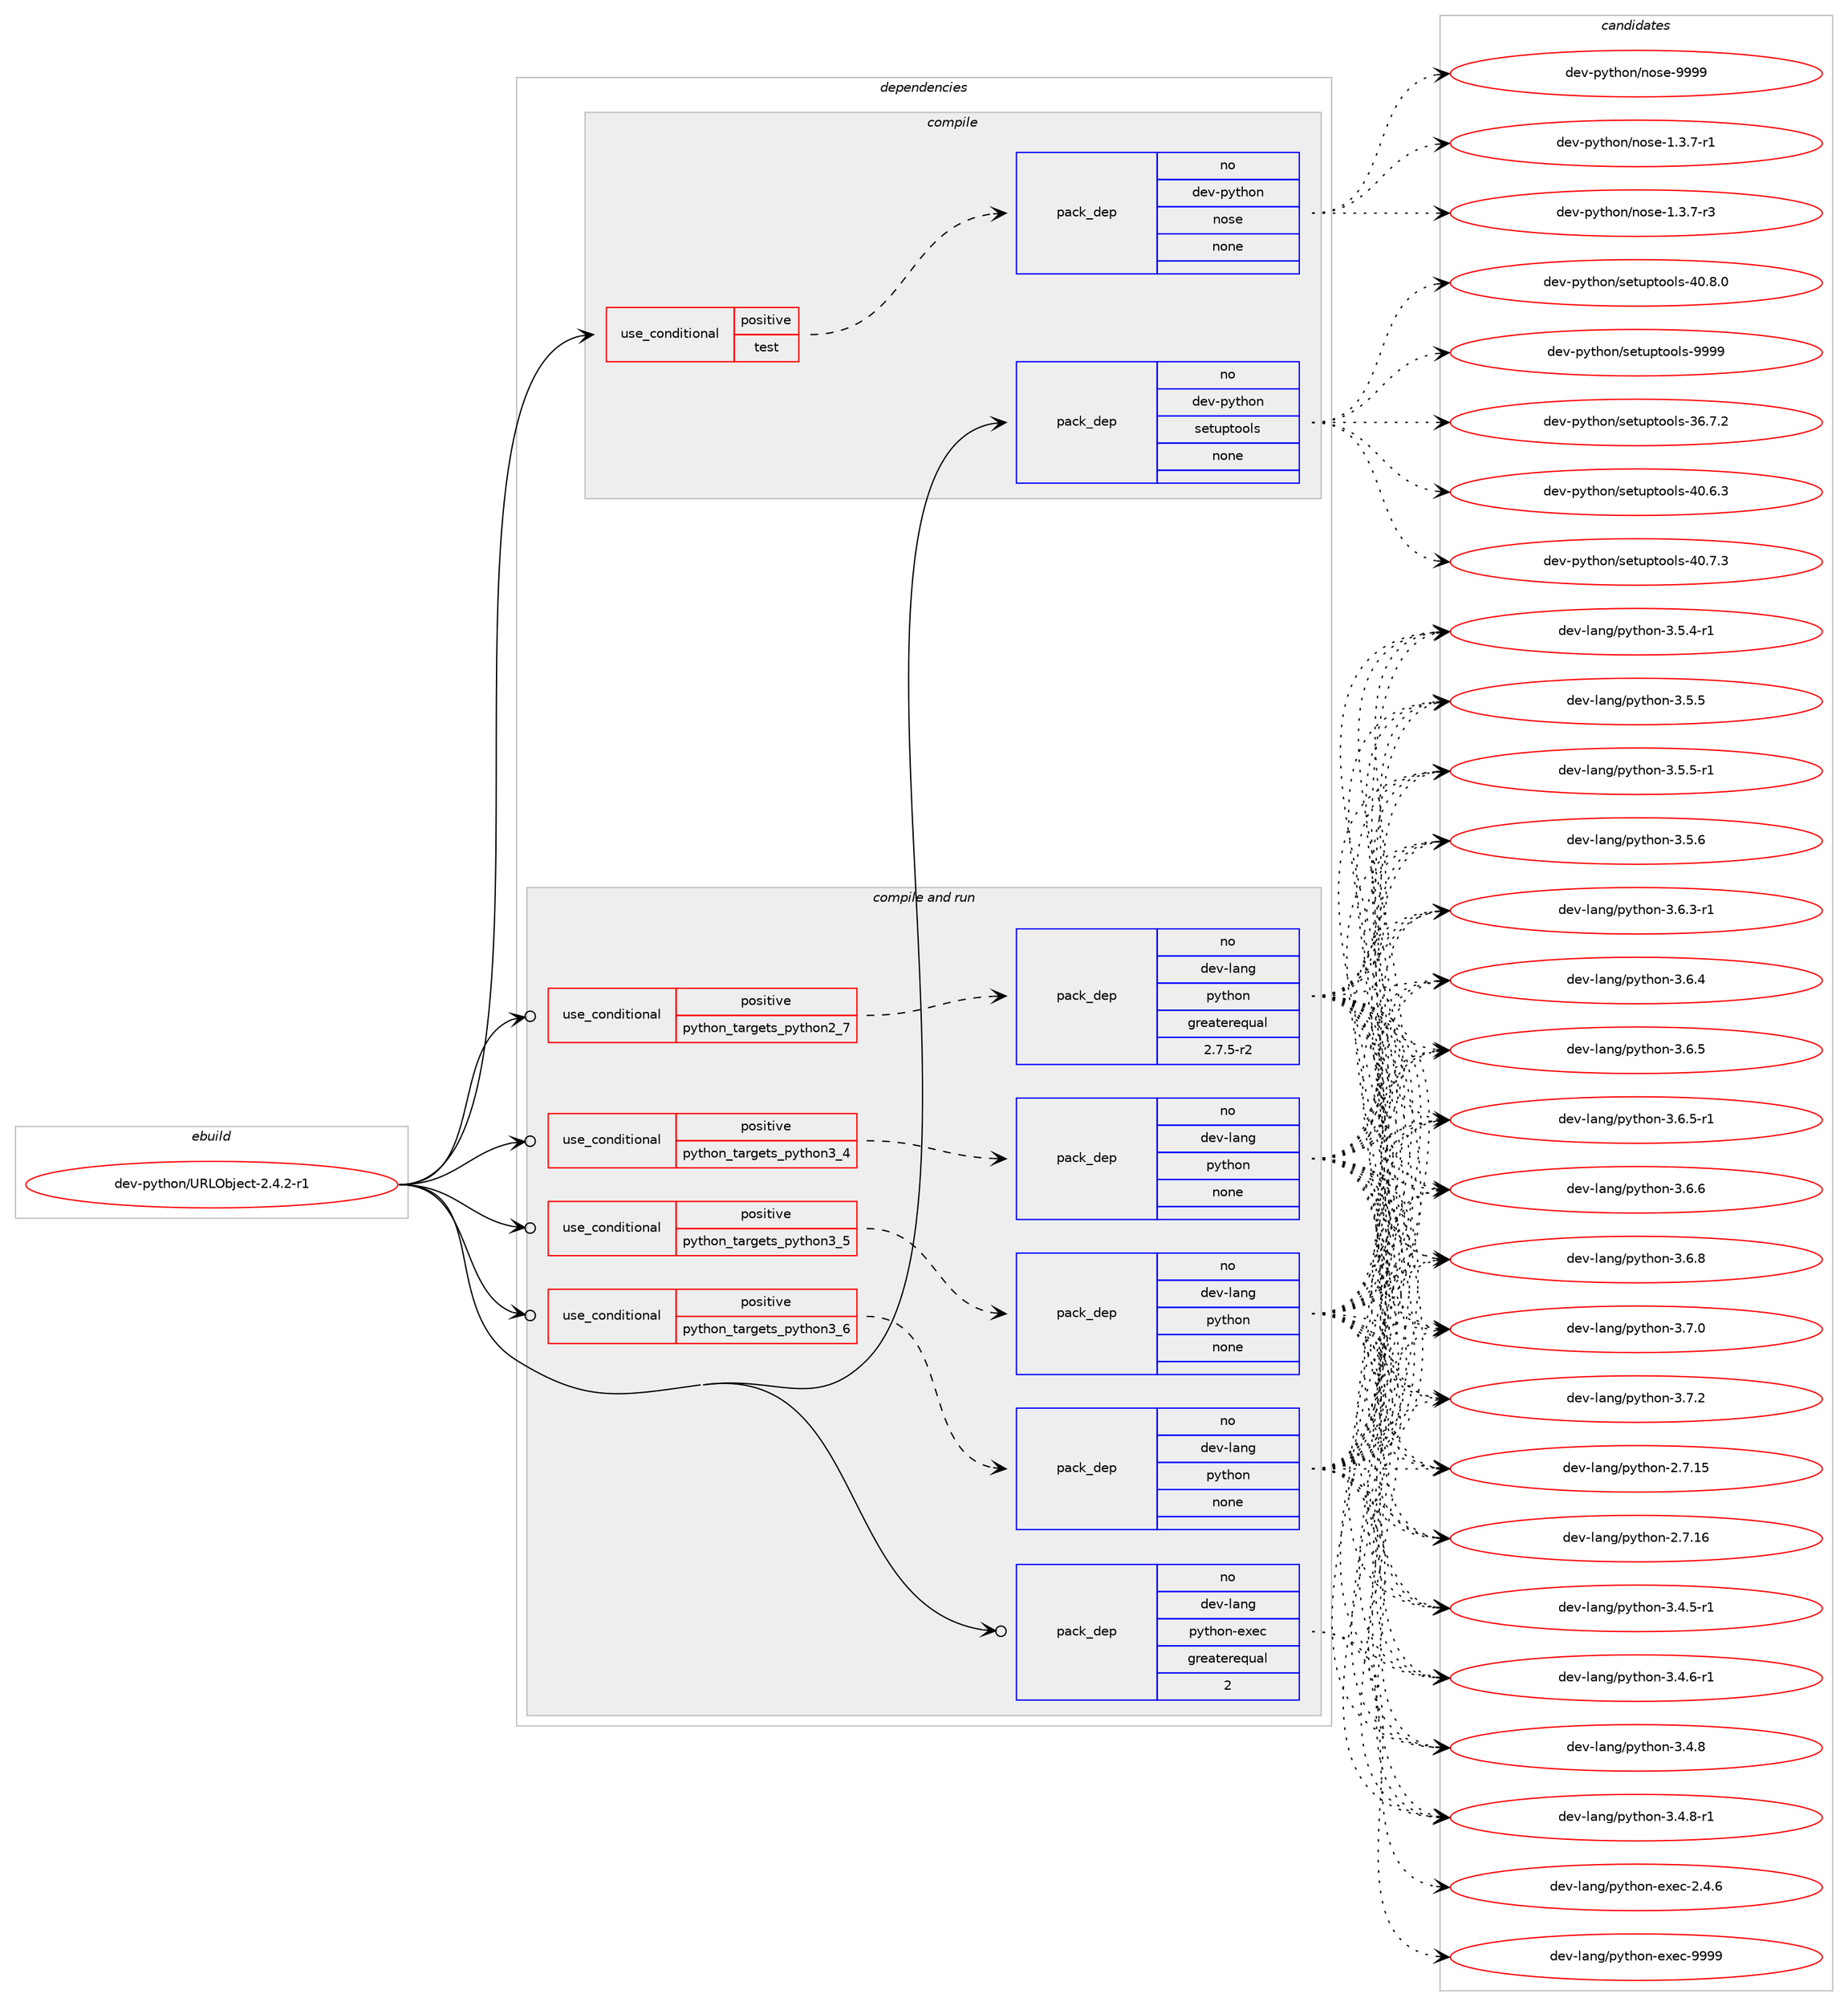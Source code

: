 digraph prolog {

# *************
# Graph options
# *************

newrank=true;
concentrate=true;
compound=true;
graph [rankdir=LR,fontname=Helvetica,fontsize=10,ranksep=1.5];#, ranksep=2.5, nodesep=0.2];
edge  [arrowhead=vee];
node  [fontname=Helvetica,fontsize=10];

# **********
# The ebuild
# **********

subgraph cluster_leftcol {
color=gray;
rank=same;
label=<<i>ebuild</i>>;
id [label="dev-python/URLObject-2.4.2-r1", color=red, width=4, href="../dev-python/URLObject-2.4.2-r1.svg"];
}

# ****************
# The dependencies
# ****************

subgraph cluster_midcol {
color=gray;
label=<<i>dependencies</i>>;
subgraph cluster_compile {
fillcolor="#eeeeee";
style=filled;
label=<<i>compile</i>>;
subgraph cond370555 {
dependency1397530 [label=<<TABLE BORDER="0" CELLBORDER="1" CELLSPACING="0" CELLPADDING="4"><TR><TD ROWSPAN="3" CELLPADDING="10">use_conditional</TD></TR><TR><TD>positive</TD></TR><TR><TD>test</TD></TR></TABLE>>, shape=none, color=red];
subgraph pack1003750 {
dependency1397531 [label=<<TABLE BORDER="0" CELLBORDER="1" CELLSPACING="0" CELLPADDING="4" WIDTH="220"><TR><TD ROWSPAN="6" CELLPADDING="30">pack_dep</TD></TR><TR><TD WIDTH="110">no</TD></TR><TR><TD>dev-python</TD></TR><TR><TD>nose</TD></TR><TR><TD>none</TD></TR><TR><TD></TD></TR></TABLE>>, shape=none, color=blue];
}
dependency1397530:e -> dependency1397531:w [weight=20,style="dashed",arrowhead="vee"];
}
id:e -> dependency1397530:w [weight=20,style="solid",arrowhead="vee"];
subgraph pack1003751 {
dependency1397532 [label=<<TABLE BORDER="0" CELLBORDER="1" CELLSPACING="0" CELLPADDING="4" WIDTH="220"><TR><TD ROWSPAN="6" CELLPADDING="30">pack_dep</TD></TR><TR><TD WIDTH="110">no</TD></TR><TR><TD>dev-python</TD></TR><TR><TD>setuptools</TD></TR><TR><TD>none</TD></TR><TR><TD></TD></TR></TABLE>>, shape=none, color=blue];
}
id:e -> dependency1397532:w [weight=20,style="solid",arrowhead="vee"];
}
subgraph cluster_compileandrun {
fillcolor="#eeeeee";
style=filled;
label=<<i>compile and run</i>>;
subgraph cond370556 {
dependency1397533 [label=<<TABLE BORDER="0" CELLBORDER="1" CELLSPACING="0" CELLPADDING="4"><TR><TD ROWSPAN="3" CELLPADDING="10">use_conditional</TD></TR><TR><TD>positive</TD></TR><TR><TD>python_targets_python2_7</TD></TR></TABLE>>, shape=none, color=red];
subgraph pack1003752 {
dependency1397534 [label=<<TABLE BORDER="0" CELLBORDER="1" CELLSPACING="0" CELLPADDING="4" WIDTH="220"><TR><TD ROWSPAN="6" CELLPADDING="30">pack_dep</TD></TR><TR><TD WIDTH="110">no</TD></TR><TR><TD>dev-lang</TD></TR><TR><TD>python</TD></TR><TR><TD>greaterequal</TD></TR><TR><TD>2.7.5-r2</TD></TR></TABLE>>, shape=none, color=blue];
}
dependency1397533:e -> dependency1397534:w [weight=20,style="dashed",arrowhead="vee"];
}
id:e -> dependency1397533:w [weight=20,style="solid",arrowhead="odotvee"];
subgraph cond370557 {
dependency1397535 [label=<<TABLE BORDER="0" CELLBORDER="1" CELLSPACING="0" CELLPADDING="4"><TR><TD ROWSPAN="3" CELLPADDING="10">use_conditional</TD></TR><TR><TD>positive</TD></TR><TR><TD>python_targets_python3_4</TD></TR></TABLE>>, shape=none, color=red];
subgraph pack1003753 {
dependency1397536 [label=<<TABLE BORDER="0" CELLBORDER="1" CELLSPACING="0" CELLPADDING="4" WIDTH="220"><TR><TD ROWSPAN="6" CELLPADDING="30">pack_dep</TD></TR><TR><TD WIDTH="110">no</TD></TR><TR><TD>dev-lang</TD></TR><TR><TD>python</TD></TR><TR><TD>none</TD></TR><TR><TD></TD></TR></TABLE>>, shape=none, color=blue];
}
dependency1397535:e -> dependency1397536:w [weight=20,style="dashed",arrowhead="vee"];
}
id:e -> dependency1397535:w [weight=20,style="solid",arrowhead="odotvee"];
subgraph cond370558 {
dependency1397537 [label=<<TABLE BORDER="0" CELLBORDER="1" CELLSPACING="0" CELLPADDING="4"><TR><TD ROWSPAN="3" CELLPADDING="10">use_conditional</TD></TR><TR><TD>positive</TD></TR><TR><TD>python_targets_python3_5</TD></TR></TABLE>>, shape=none, color=red];
subgraph pack1003754 {
dependency1397538 [label=<<TABLE BORDER="0" CELLBORDER="1" CELLSPACING="0" CELLPADDING="4" WIDTH="220"><TR><TD ROWSPAN="6" CELLPADDING="30">pack_dep</TD></TR><TR><TD WIDTH="110">no</TD></TR><TR><TD>dev-lang</TD></TR><TR><TD>python</TD></TR><TR><TD>none</TD></TR><TR><TD></TD></TR></TABLE>>, shape=none, color=blue];
}
dependency1397537:e -> dependency1397538:w [weight=20,style="dashed",arrowhead="vee"];
}
id:e -> dependency1397537:w [weight=20,style="solid",arrowhead="odotvee"];
subgraph cond370559 {
dependency1397539 [label=<<TABLE BORDER="0" CELLBORDER="1" CELLSPACING="0" CELLPADDING="4"><TR><TD ROWSPAN="3" CELLPADDING="10">use_conditional</TD></TR><TR><TD>positive</TD></TR><TR><TD>python_targets_python3_6</TD></TR></TABLE>>, shape=none, color=red];
subgraph pack1003755 {
dependency1397540 [label=<<TABLE BORDER="0" CELLBORDER="1" CELLSPACING="0" CELLPADDING="4" WIDTH="220"><TR><TD ROWSPAN="6" CELLPADDING="30">pack_dep</TD></TR><TR><TD WIDTH="110">no</TD></TR><TR><TD>dev-lang</TD></TR><TR><TD>python</TD></TR><TR><TD>none</TD></TR><TR><TD></TD></TR></TABLE>>, shape=none, color=blue];
}
dependency1397539:e -> dependency1397540:w [weight=20,style="dashed",arrowhead="vee"];
}
id:e -> dependency1397539:w [weight=20,style="solid",arrowhead="odotvee"];
subgraph pack1003756 {
dependency1397541 [label=<<TABLE BORDER="0" CELLBORDER="1" CELLSPACING="0" CELLPADDING="4" WIDTH="220"><TR><TD ROWSPAN="6" CELLPADDING="30">pack_dep</TD></TR><TR><TD WIDTH="110">no</TD></TR><TR><TD>dev-lang</TD></TR><TR><TD>python-exec</TD></TR><TR><TD>greaterequal</TD></TR><TR><TD>2</TD></TR></TABLE>>, shape=none, color=blue];
}
id:e -> dependency1397541:w [weight=20,style="solid",arrowhead="odotvee"];
}
subgraph cluster_run {
fillcolor="#eeeeee";
style=filled;
label=<<i>run</i>>;
}
}

# **************
# The candidates
# **************

subgraph cluster_choices {
rank=same;
color=gray;
label=<<i>candidates</i>>;

subgraph choice1003750 {
color=black;
nodesep=1;
choice10010111845112121116104111110471101111151014549465146554511449 [label="dev-python/nose-1.3.7-r1", color=red, width=4,href="../dev-python/nose-1.3.7-r1.svg"];
choice10010111845112121116104111110471101111151014549465146554511451 [label="dev-python/nose-1.3.7-r3", color=red, width=4,href="../dev-python/nose-1.3.7-r3.svg"];
choice10010111845112121116104111110471101111151014557575757 [label="dev-python/nose-9999", color=red, width=4,href="../dev-python/nose-9999.svg"];
dependency1397531:e -> choice10010111845112121116104111110471101111151014549465146554511449:w [style=dotted,weight="100"];
dependency1397531:e -> choice10010111845112121116104111110471101111151014549465146554511451:w [style=dotted,weight="100"];
dependency1397531:e -> choice10010111845112121116104111110471101111151014557575757:w [style=dotted,weight="100"];
}
subgraph choice1003751 {
color=black;
nodesep=1;
choice100101118451121211161041111104711510111611711211611111110811545515446554650 [label="dev-python/setuptools-36.7.2", color=red, width=4,href="../dev-python/setuptools-36.7.2.svg"];
choice100101118451121211161041111104711510111611711211611111110811545524846544651 [label="dev-python/setuptools-40.6.3", color=red, width=4,href="../dev-python/setuptools-40.6.3.svg"];
choice100101118451121211161041111104711510111611711211611111110811545524846554651 [label="dev-python/setuptools-40.7.3", color=red, width=4,href="../dev-python/setuptools-40.7.3.svg"];
choice100101118451121211161041111104711510111611711211611111110811545524846564648 [label="dev-python/setuptools-40.8.0", color=red, width=4,href="../dev-python/setuptools-40.8.0.svg"];
choice10010111845112121116104111110471151011161171121161111111081154557575757 [label="dev-python/setuptools-9999", color=red, width=4,href="../dev-python/setuptools-9999.svg"];
dependency1397532:e -> choice100101118451121211161041111104711510111611711211611111110811545515446554650:w [style=dotted,weight="100"];
dependency1397532:e -> choice100101118451121211161041111104711510111611711211611111110811545524846544651:w [style=dotted,weight="100"];
dependency1397532:e -> choice100101118451121211161041111104711510111611711211611111110811545524846554651:w [style=dotted,weight="100"];
dependency1397532:e -> choice100101118451121211161041111104711510111611711211611111110811545524846564648:w [style=dotted,weight="100"];
dependency1397532:e -> choice10010111845112121116104111110471151011161171121161111111081154557575757:w [style=dotted,weight="100"];
}
subgraph choice1003752 {
color=black;
nodesep=1;
choice10010111845108971101034711212111610411111045504655464953 [label="dev-lang/python-2.7.15", color=red, width=4,href="../dev-lang/python-2.7.15.svg"];
choice10010111845108971101034711212111610411111045504655464954 [label="dev-lang/python-2.7.16", color=red, width=4,href="../dev-lang/python-2.7.16.svg"];
choice1001011184510897110103471121211161041111104551465246534511449 [label="dev-lang/python-3.4.5-r1", color=red, width=4,href="../dev-lang/python-3.4.5-r1.svg"];
choice1001011184510897110103471121211161041111104551465246544511449 [label="dev-lang/python-3.4.6-r1", color=red, width=4,href="../dev-lang/python-3.4.6-r1.svg"];
choice100101118451089711010347112121116104111110455146524656 [label="dev-lang/python-3.4.8", color=red, width=4,href="../dev-lang/python-3.4.8.svg"];
choice1001011184510897110103471121211161041111104551465246564511449 [label="dev-lang/python-3.4.8-r1", color=red, width=4,href="../dev-lang/python-3.4.8-r1.svg"];
choice1001011184510897110103471121211161041111104551465346524511449 [label="dev-lang/python-3.5.4-r1", color=red, width=4,href="../dev-lang/python-3.5.4-r1.svg"];
choice100101118451089711010347112121116104111110455146534653 [label="dev-lang/python-3.5.5", color=red, width=4,href="../dev-lang/python-3.5.5.svg"];
choice1001011184510897110103471121211161041111104551465346534511449 [label="dev-lang/python-3.5.5-r1", color=red, width=4,href="../dev-lang/python-3.5.5-r1.svg"];
choice100101118451089711010347112121116104111110455146534654 [label="dev-lang/python-3.5.6", color=red, width=4,href="../dev-lang/python-3.5.6.svg"];
choice1001011184510897110103471121211161041111104551465446514511449 [label="dev-lang/python-3.6.3-r1", color=red, width=4,href="../dev-lang/python-3.6.3-r1.svg"];
choice100101118451089711010347112121116104111110455146544652 [label="dev-lang/python-3.6.4", color=red, width=4,href="../dev-lang/python-3.6.4.svg"];
choice100101118451089711010347112121116104111110455146544653 [label="dev-lang/python-3.6.5", color=red, width=4,href="../dev-lang/python-3.6.5.svg"];
choice1001011184510897110103471121211161041111104551465446534511449 [label="dev-lang/python-3.6.5-r1", color=red, width=4,href="../dev-lang/python-3.6.5-r1.svg"];
choice100101118451089711010347112121116104111110455146544654 [label="dev-lang/python-3.6.6", color=red, width=4,href="../dev-lang/python-3.6.6.svg"];
choice100101118451089711010347112121116104111110455146544656 [label="dev-lang/python-3.6.8", color=red, width=4,href="../dev-lang/python-3.6.8.svg"];
choice100101118451089711010347112121116104111110455146554648 [label="dev-lang/python-3.7.0", color=red, width=4,href="../dev-lang/python-3.7.0.svg"];
choice100101118451089711010347112121116104111110455146554650 [label="dev-lang/python-3.7.2", color=red, width=4,href="../dev-lang/python-3.7.2.svg"];
dependency1397534:e -> choice10010111845108971101034711212111610411111045504655464953:w [style=dotted,weight="100"];
dependency1397534:e -> choice10010111845108971101034711212111610411111045504655464954:w [style=dotted,weight="100"];
dependency1397534:e -> choice1001011184510897110103471121211161041111104551465246534511449:w [style=dotted,weight="100"];
dependency1397534:e -> choice1001011184510897110103471121211161041111104551465246544511449:w [style=dotted,weight="100"];
dependency1397534:e -> choice100101118451089711010347112121116104111110455146524656:w [style=dotted,weight="100"];
dependency1397534:e -> choice1001011184510897110103471121211161041111104551465246564511449:w [style=dotted,weight="100"];
dependency1397534:e -> choice1001011184510897110103471121211161041111104551465346524511449:w [style=dotted,weight="100"];
dependency1397534:e -> choice100101118451089711010347112121116104111110455146534653:w [style=dotted,weight="100"];
dependency1397534:e -> choice1001011184510897110103471121211161041111104551465346534511449:w [style=dotted,weight="100"];
dependency1397534:e -> choice100101118451089711010347112121116104111110455146534654:w [style=dotted,weight="100"];
dependency1397534:e -> choice1001011184510897110103471121211161041111104551465446514511449:w [style=dotted,weight="100"];
dependency1397534:e -> choice100101118451089711010347112121116104111110455146544652:w [style=dotted,weight="100"];
dependency1397534:e -> choice100101118451089711010347112121116104111110455146544653:w [style=dotted,weight="100"];
dependency1397534:e -> choice1001011184510897110103471121211161041111104551465446534511449:w [style=dotted,weight="100"];
dependency1397534:e -> choice100101118451089711010347112121116104111110455146544654:w [style=dotted,weight="100"];
dependency1397534:e -> choice100101118451089711010347112121116104111110455146544656:w [style=dotted,weight="100"];
dependency1397534:e -> choice100101118451089711010347112121116104111110455146554648:w [style=dotted,weight="100"];
dependency1397534:e -> choice100101118451089711010347112121116104111110455146554650:w [style=dotted,weight="100"];
}
subgraph choice1003753 {
color=black;
nodesep=1;
choice10010111845108971101034711212111610411111045504655464953 [label="dev-lang/python-2.7.15", color=red, width=4,href="../dev-lang/python-2.7.15.svg"];
choice10010111845108971101034711212111610411111045504655464954 [label="dev-lang/python-2.7.16", color=red, width=4,href="../dev-lang/python-2.7.16.svg"];
choice1001011184510897110103471121211161041111104551465246534511449 [label="dev-lang/python-3.4.5-r1", color=red, width=4,href="../dev-lang/python-3.4.5-r1.svg"];
choice1001011184510897110103471121211161041111104551465246544511449 [label="dev-lang/python-3.4.6-r1", color=red, width=4,href="../dev-lang/python-3.4.6-r1.svg"];
choice100101118451089711010347112121116104111110455146524656 [label="dev-lang/python-3.4.8", color=red, width=4,href="../dev-lang/python-3.4.8.svg"];
choice1001011184510897110103471121211161041111104551465246564511449 [label="dev-lang/python-3.4.8-r1", color=red, width=4,href="../dev-lang/python-3.4.8-r1.svg"];
choice1001011184510897110103471121211161041111104551465346524511449 [label="dev-lang/python-3.5.4-r1", color=red, width=4,href="../dev-lang/python-3.5.4-r1.svg"];
choice100101118451089711010347112121116104111110455146534653 [label="dev-lang/python-3.5.5", color=red, width=4,href="../dev-lang/python-3.5.5.svg"];
choice1001011184510897110103471121211161041111104551465346534511449 [label="dev-lang/python-3.5.5-r1", color=red, width=4,href="../dev-lang/python-3.5.5-r1.svg"];
choice100101118451089711010347112121116104111110455146534654 [label="dev-lang/python-3.5.6", color=red, width=4,href="../dev-lang/python-3.5.6.svg"];
choice1001011184510897110103471121211161041111104551465446514511449 [label="dev-lang/python-3.6.3-r1", color=red, width=4,href="../dev-lang/python-3.6.3-r1.svg"];
choice100101118451089711010347112121116104111110455146544652 [label="dev-lang/python-3.6.4", color=red, width=4,href="../dev-lang/python-3.6.4.svg"];
choice100101118451089711010347112121116104111110455146544653 [label="dev-lang/python-3.6.5", color=red, width=4,href="../dev-lang/python-3.6.5.svg"];
choice1001011184510897110103471121211161041111104551465446534511449 [label="dev-lang/python-3.6.5-r1", color=red, width=4,href="../dev-lang/python-3.6.5-r1.svg"];
choice100101118451089711010347112121116104111110455146544654 [label="dev-lang/python-3.6.6", color=red, width=4,href="../dev-lang/python-3.6.6.svg"];
choice100101118451089711010347112121116104111110455146544656 [label="dev-lang/python-3.6.8", color=red, width=4,href="../dev-lang/python-3.6.8.svg"];
choice100101118451089711010347112121116104111110455146554648 [label="dev-lang/python-3.7.0", color=red, width=4,href="../dev-lang/python-3.7.0.svg"];
choice100101118451089711010347112121116104111110455146554650 [label="dev-lang/python-3.7.2", color=red, width=4,href="../dev-lang/python-3.7.2.svg"];
dependency1397536:e -> choice10010111845108971101034711212111610411111045504655464953:w [style=dotted,weight="100"];
dependency1397536:e -> choice10010111845108971101034711212111610411111045504655464954:w [style=dotted,weight="100"];
dependency1397536:e -> choice1001011184510897110103471121211161041111104551465246534511449:w [style=dotted,weight="100"];
dependency1397536:e -> choice1001011184510897110103471121211161041111104551465246544511449:w [style=dotted,weight="100"];
dependency1397536:e -> choice100101118451089711010347112121116104111110455146524656:w [style=dotted,weight="100"];
dependency1397536:e -> choice1001011184510897110103471121211161041111104551465246564511449:w [style=dotted,weight="100"];
dependency1397536:e -> choice1001011184510897110103471121211161041111104551465346524511449:w [style=dotted,weight="100"];
dependency1397536:e -> choice100101118451089711010347112121116104111110455146534653:w [style=dotted,weight="100"];
dependency1397536:e -> choice1001011184510897110103471121211161041111104551465346534511449:w [style=dotted,weight="100"];
dependency1397536:e -> choice100101118451089711010347112121116104111110455146534654:w [style=dotted,weight="100"];
dependency1397536:e -> choice1001011184510897110103471121211161041111104551465446514511449:w [style=dotted,weight="100"];
dependency1397536:e -> choice100101118451089711010347112121116104111110455146544652:w [style=dotted,weight="100"];
dependency1397536:e -> choice100101118451089711010347112121116104111110455146544653:w [style=dotted,weight="100"];
dependency1397536:e -> choice1001011184510897110103471121211161041111104551465446534511449:w [style=dotted,weight="100"];
dependency1397536:e -> choice100101118451089711010347112121116104111110455146544654:w [style=dotted,weight="100"];
dependency1397536:e -> choice100101118451089711010347112121116104111110455146544656:w [style=dotted,weight="100"];
dependency1397536:e -> choice100101118451089711010347112121116104111110455146554648:w [style=dotted,weight="100"];
dependency1397536:e -> choice100101118451089711010347112121116104111110455146554650:w [style=dotted,weight="100"];
}
subgraph choice1003754 {
color=black;
nodesep=1;
choice10010111845108971101034711212111610411111045504655464953 [label="dev-lang/python-2.7.15", color=red, width=4,href="../dev-lang/python-2.7.15.svg"];
choice10010111845108971101034711212111610411111045504655464954 [label="dev-lang/python-2.7.16", color=red, width=4,href="../dev-lang/python-2.7.16.svg"];
choice1001011184510897110103471121211161041111104551465246534511449 [label="dev-lang/python-3.4.5-r1", color=red, width=4,href="../dev-lang/python-3.4.5-r1.svg"];
choice1001011184510897110103471121211161041111104551465246544511449 [label="dev-lang/python-3.4.6-r1", color=red, width=4,href="../dev-lang/python-3.4.6-r1.svg"];
choice100101118451089711010347112121116104111110455146524656 [label="dev-lang/python-3.4.8", color=red, width=4,href="../dev-lang/python-3.4.8.svg"];
choice1001011184510897110103471121211161041111104551465246564511449 [label="dev-lang/python-3.4.8-r1", color=red, width=4,href="../dev-lang/python-3.4.8-r1.svg"];
choice1001011184510897110103471121211161041111104551465346524511449 [label="dev-lang/python-3.5.4-r1", color=red, width=4,href="../dev-lang/python-3.5.4-r1.svg"];
choice100101118451089711010347112121116104111110455146534653 [label="dev-lang/python-3.5.5", color=red, width=4,href="../dev-lang/python-3.5.5.svg"];
choice1001011184510897110103471121211161041111104551465346534511449 [label="dev-lang/python-3.5.5-r1", color=red, width=4,href="../dev-lang/python-3.5.5-r1.svg"];
choice100101118451089711010347112121116104111110455146534654 [label="dev-lang/python-3.5.6", color=red, width=4,href="../dev-lang/python-3.5.6.svg"];
choice1001011184510897110103471121211161041111104551465446514511449 [label="dev-lang/python-3.6.3-r1", color=red, width=4,href="../dev-lang/python-3.6.3-r1.svg"];
choice100101118451089711010347112121116104111110455146544652 [label="dev-lang/python-3.6.4", color=red, width=4,href="../dev-lang/python-3.6.4.svg"];
choice100101118451089711010347112121116104111110455146544653 [label="dev-lang/python-3.6.5", color=red, width=4,href="../dev-lang/python-3.6.5.svg"];
choice1001011184510897110103471121211161041111104551465446534511449 [label="dev-lang/python-3.6.5-r1", color=red, width=4,href="../dev-lang/python-3.6.5-r1.svg"];
choice100101118451089711010347112121116104111110455146544654 [label="dev-lang/python-3.6.6", color=red, width=4,href="../dev-lang/python-3.6.6.svg"];
choice100101118451089711010347112121116104111110455146544656 [label="dev-lang/python-3.6.8", color=red, width=4,href="../dev-lang/python-3.6.8.svg"];
choice100101118451089711010347112121116104111110455146554648 [label="dev-lang/python-3.7.0", color=red, width=4,href="../dev-lang/python-3.7.0.svg"];
choice100101118451089711010347112121116104111110455146554650 [label="dev-lang/python-3.7.2", color=red, width=4,href="../dev-lang/python-3.7.2.svg"];
dependency1397538:e -> choice10010111845108971101034711212111610411111045504655464953:w [style=dotted,weight="100"];
dependency1397538:e -> choice10010111845108971101034711212111610411111045504655464954:w [style=dotted,weight="100"];
dependency1397538:e -> choice1001011184510897110103471121211161041111104551465246534511449:w [style=dotted,weight="100"];
dependency1397538:e -> choice1001011184510897110103471121211161041111104551465246544511449:w [style=dotted,weight="100"];
dependency1397538:e -> choice100101118451089711010347112121116104111110455146524656:w [style=dotted,weight="100"];
dependency1397538:e -> choice1001011184510897110103471121211161041111104551465246564511449:w [style=dotted,weight="100"];
dependency1397538:e -> choice1001011184510897110103471121211161041111104551465346524511449:w [style=dotted,weight="100"];
dependency1397538:e -> choice100101118451089711010347112121116104111110455146534653:w [style=dotted,weight="100"];
dependency1397538:e -> choice1001011184510897110103471121211161041111104551465346534511449:w [style=dotted,weight="100"];
dependency1397538:e -> choice100101118451089711010347112121116104111110455146534654:w [style=dotted,weight="100"];
dependency1397538:e -> choice1001011184510897110103471121211161041111104551465446514511449:w [style=dotted,weight="100"];
dependency1397538:e -> choice100101118451089711010347112121116104111110455146544652:w [style=dotted,weight="100"];
dependency1397538:e -> choice100101118451089711010347112121116104111110455146544653:w [style=dotted,weight="100"];
dependency1397538:e -> choice1001011184510897110103471121211161041111104551465446534511449:w [style=dotted,weight="100"];
dependency1397538:e -> choice100101118451089711010347112121116104111110455146544654:w [style=dotted,weight="100"];
dependency1397538:e -> choice100101118451089711010347112121116104111110455146544656:w [style=dotted,weight="100"];
dependency1397538:e -> choice100101118451089711010347112121116104111110455146554648:w [style=dotted,weight="100"];
dependency1397538:e -> choice100101118451089711010347112121116104111110455146554650:w [style=dotted,weight="100"];
}
subgraph choice1003755 {
color=black;
nodesep=1;
choice10010111845108971101034711212111610411111045504655464953 [label="dev-lang/python-2.7.15", color=red, width=4,href="../dev-lang/python-2.7.15.svg"];
choice10010111845108971101034711212111610411111045504655464954 [label="dev-lang/python-2.7.16", color=red, width=4,href="../dev-lang/python-2.7.16.svg"];
choice1001011184510897110103471121211161041111104551465246534511449 [label="dev-lang/python-3.4.5-r1", color=red, width=4,href="../dev-lang/python-3.4.5-r1.svg"];
choice1001011184510897110103471121211161041111104551465246544511449 [label="dev-lang/python-3.4.6-r1", color=red, width=4,href="../dev-lang/python-3.4.6-r1.svg"];
choice100101118451089711010347112121116104111110455146524656 [label="dev-lang/python-3.4.8", color=red, width=4,href="../dev-lang/python-3.4.8.svg"];
choice1001011184510897110103471121211161041111104551465246564511449 [label="dev-lang/python-3.4.8-r1", color=red, width=4,href="../dev-lang/python-3.4.8-r1.svg"];
choice1001011184510897110103471121211161041111104551465346524511449 [label="dev-lang/python-3.5.4-r1", color=red, width=4,href="../dev-lang/python-3.5.4-r1.svg"];
choice100101118451089711010347112121116104111110455146534653 [label="dev-lang/python-3.5.5", color=red, width=4,href="../dev-lang/python-3.5.5.svg"];
choice1001011184510897110103471121211161041111104551465346534511449 [label="dev-lang/python-3.5.5-r1", color=red, width=4,href="../dev-lang/python-3.5.5-r1.svg"];
choice100101118451089711010347112121116104111110455146534654 [label="dev-lang/python-3.5.6", color=red, width=4,href="../dev-lang/python-3.5.6.svg"];
choice1001011184510897110103471121211161041111104551465446514511449 [label="dev-lang/python-3.6.3-r1", color=red, width=4,href="../dev-lang/python-3.6.3-r1.svg"];
choice100101118451089711010347112121116104111110455146544652 [label="dev-lang/python-3.6.4", color=red, width=4,href="../dev-lang/python-3.6.4.svg"];
choice100101118451089711010347112121116104111110455146544653 [label="dev-lang/python-3.6.5", color=red, width=4,href="../dev-lang/python-3.6.5.svg"];
choice1001011184510897110103471121211161041111104551465446534511449 [label="dev-lang/python-3.6.5-r1", color=red, width=4,href="../dev-lang/python-3.6.5-r1.svg"];
choice100101118451089711010347112121116104111110455146544654 [label="dev-lang/python-3.6.6", color=red, width=4,href="../dev-lang/python-3.6.6.svg"];
choice100101118451089711010347112121116104111110455146544656 [label="dev-lang/python-3.6.8", color=red, width=4,href="../dev-lang/python-3.6.8.svg"];
choice100101118451089711010347112121116104111110455146554648 [label="dev-lang/python-3.7.0", color=red, width=4,href="../dev-lang/python-3.7.0.svg"];
choice100101118451089711010347112121116104111110455146554650 [label="dev-lang/python-3.7.2", color=red, width=4,href="../dev-lang/python-3.7.2.svg"];
dependency1397540:e -> choice10010111845108971101034711212111610411111045504655464953:w [style=dotted,weight="100"];
dependency1397540:e -> choice10010111845108971101034711212111610411111045504655464954:w [style=dotted,weight="100"];
dependency1397540:e -> choice1001011184510897110103471121211161041111104551465246534511449:w [style=dotted,weight="100"];
dependency1397540:e -> choice1001011184510897110103471121211161041111104551465246544511449:w [style=dotted,weight="100"];
dependency1397540:e -> choice100101118451089711010347112121116104111110455146524656:w [style=dotted,weight="100"];
dependency1397540:e -> choice1001011184510897110103471121211161041111104551465246564511449:w [style=dotted,weight="100"];
dependency1397540:e -> choice1001011184510897110103471121211161041111104551465346524511449:w [style=dotted,weight="100"];
dependency1397540:e -> choice100101118451089711010347112121116104111110455146534653:w [style=dotted,weight="100"];
dependency1397540:e -> choice1001011184510897110103471121211161041111104551465346534511449:w [style=dotted,weight="100"];
dependency1397540:e -> choice100101118451089711010347112121116104111110455146534654:w [style=dotted,weight="100"];
dependency1397540:e -> choice1001011184510897110103471121211161041111104551465446514511449:w [style=dotted,weight="100"];
dependency1397540:e -> choice100101118451089711010347112121116104111110455146544652:w [style=dotted,weight="100"];
dependency1397540:e -> choice100101118451089711010347112121116104111110455146544653:w [style=dotted,weight="100"];
dependency1397540:e -> choice1001011184510897110103471121211161041111104551465446534511449:w [style=dotted,weight="100"];
dependency1397540:e -> choice100101118451089711010347112121116104111110455146544654:w [style=dotted,weight="100"];
dependency1397540:e -> choice100101118451089711010347112121116104111110455146544656:w [style=dotted,weight="100"];
dependency1397540:e -> choice100101118451089711010347112121116104111110455146554648:w [style=dotted,weight="100"];
dependency1397540:e -> choice100101118451089711010347112121116104111110455146554650:w [style=dotted,weight="100"];
}
subgraph choice1003756 {
color=black;
nodesep=1;
choice1001011184510897110103471121211161041111104510112010199455046524654 [label="dev-lang/python-exec-2.4.6", color=red, width=4,href="../dev-lang/python-exec-2.4.6.svg"];
choice10010111845108971101034711212111610411111045101120101994557575757 [label="dev-lang/python-exec-9999", color=red, width=4,href="../dev-lang/python-exec-9999.svg"];
dependency1397541:e -> choice1001011184510897110103471121211161041111104510112010199455046524654:w [style=dotted,weight="100"];
dependency1397541:e -> choice10010111845108971101034711212111610411111045101120101994557575757:w [style=dotted,weight="100"];
}
}

}
